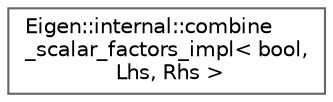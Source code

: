digraph "Graphical Class Hierarchy"
{
 // LATEX_PDF_SIZE
  bgcolor="transparent";
  edge [fontname=Helvetica,fontsize=10,labelfontname=Helvetica,labelfontsize=10];
  node [fontname=Helvetica,fontsize=10,shape=box,height=0.2,width=0.4];
  rankdir="LR";
  Node0 [id="Node000000",label="Eigen::internal::combine\l_scalar_factors_impl\< bool,\l Lhs, Rhs \>",height=0.2,width=0.4,color="grey40", fillcolor="white", style="filled",URL="$structEigen_1_1internal_1_1combine__scalar__factors__impl_3_01bool_00_01Lhs_00_01Rhs_01_4.html",tooltip=" "];
}
